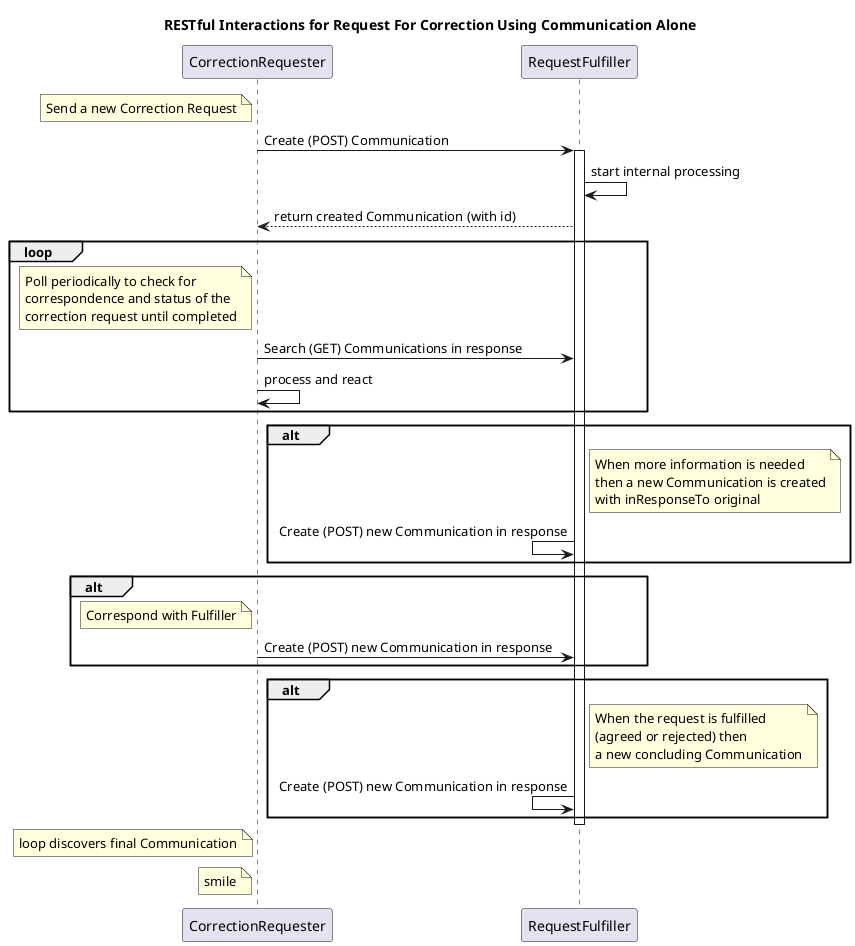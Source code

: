 @startuml
title RESTful Interactions for Request For Correction Using Communication Alone

note left of CorrectionRequester
Send a new Correction Request
end note
CorrectionRequester->RequestFulfiller: Create (POST) Communication
activate RequestFulfiller
RequestFulfiller->RequestFulfiller: start internal processing
RequestFulfiller-->CorrectionRequester: return created Communication (with id)


loop
note left of CorrectionRequester
Poll periodically to check for 
correspondence and status of the 
correction request until completed
end note
CorrectionRequester->RequestFulfiller: Search (GET) Communications in response
CorrectionRequester -> CorrectionRequester: process and react
end

alt
note right of RequestFulfiller
When more information is needed
then a new Communication is created
with inResponseTo original
end note
RequestFulfiller<-RequestFulfiller: Create (POST) new Communication in response
end

alt
note left of CorrectionRequester
Correspond with Fulfiller
end note
CorrectionRequester->RequestFulfiller: Create (POST) new Communication in response
end



alt
note right of RequestFulfiller
When the request is fulfilled
(agreed or rejected) then 
a new concluding Communication
end note
RequestFulfiller<-RequestFulfiller: Create (POST) new Communication in response
end

Deactivate RequestFulfiller
note left of CorrectionRequester: loop discovers final Communication
note left of CorrectionRequester: smile
@enduml